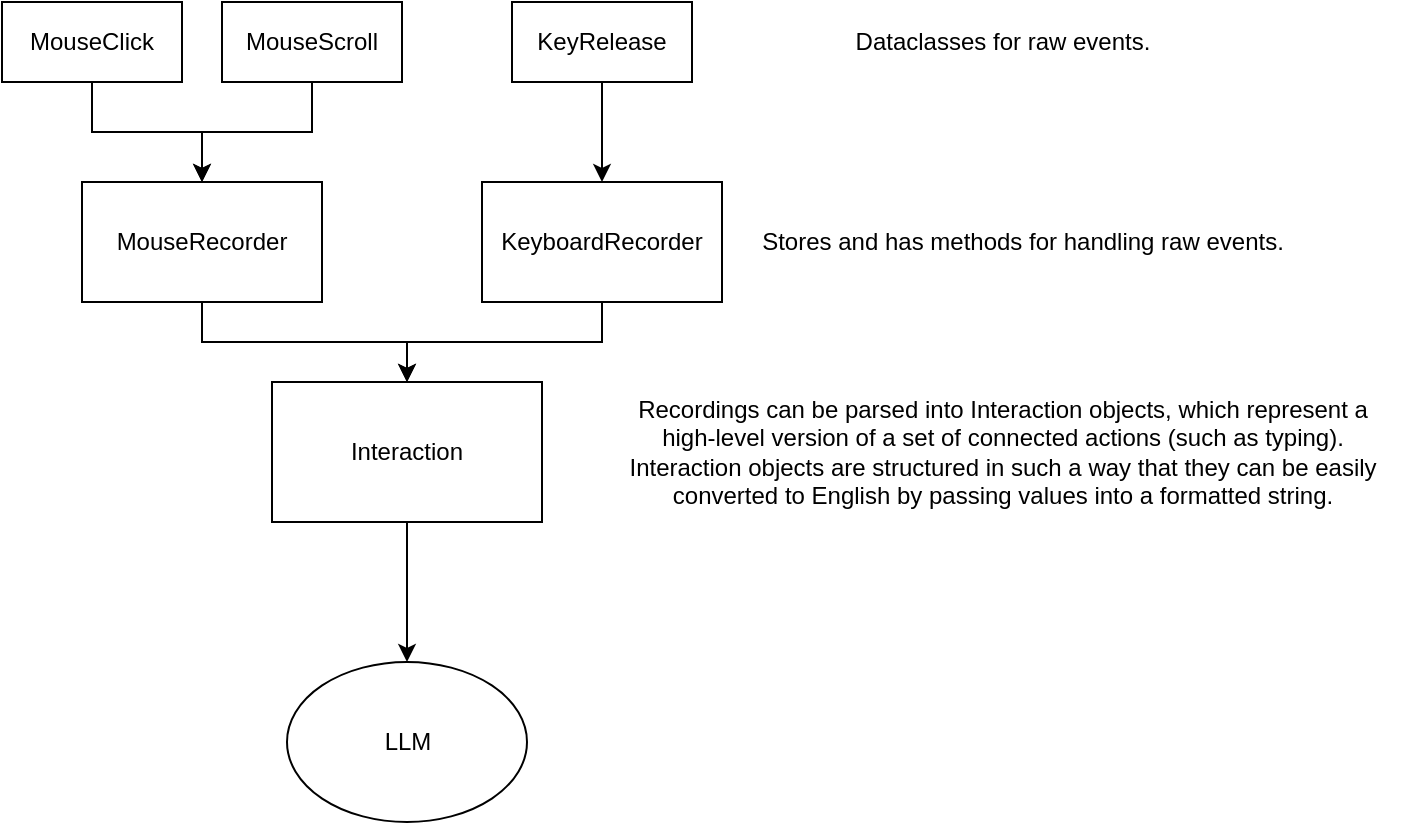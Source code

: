 <mxfile version="22.0.3" type="device">
  <diagram name="Page-1" id="ubDXstVEy7a0KQwrbA6t">
    <mxGraphModel dx="1276" dy="606" grid="1" gridSize="10" guides="1" tooltips="1" connect="1" arrows="1" fold="1" page="1" pageScale="1" pageWidth="827" pageHeight="1169" math="0" shadow="0">
      <root>
        <mxCell id="0" />
        <mxCell id="1" parent="0" />
        <mxCell id="GTU_rNjX-6D29jfX396c-12" style="edgeStyle=orthogonalEdgeStyle;rounded=0;orthogonalLoop=1;jettySize=auto;html=1;" edge="1" parent="1" source="GTU_rNjX-6D29jfX396c-1" target="GTU_rNjX-6D29jfX396c-9">
          <mxGeometry relative="1" as="geometry" />
        </mxCell>
        <mxCell id="GTU_rNjX-6D29jfX396c-1" value="MouseRecorder" style="rounded=0;whiteSpace=wrap;html=1;" vertex="1" parent="1">
          <mxGeometry x="100" y="130" width="120" height="60" as="geometry" />
        </mxCell>
        <mxCell id="GTU_rNjX-6D29jfX396c-13" style="edgeStyle=orthogonalEdgeStyle;rounded=0;orthogonalLoop=1;jettySize=auto;html=1;" edge="1" parent="1" source="GTU_rNjX-6D29jfX396c-2" target="GTU_rNjX-6D29jfX396c-9">
          <mxGeometry relative="1" as="geometry" />
        </mxCell>
        <mxCell id="GTU_rNjX-6D29jfX396c-2" value="KeyboardRecorder" style="rounded=0;whiteSpace=wrap;html=1;" vertex="1" parent="1">
          <mxGeometry x="300" y="130" width="120" height="60" as="geometry" />
        </mxCell>
        <mxCell id="GTU_rNjX-6D29jfX396c-5" style="edgeStyle=orthogonalEdgeStyle;rounded=0;orthogonalLoop=1;jettySize=auto;html=1;exitX=0.5;exitY=1;exitDx=0;exitDy=0;" edge="1" parent="1" source="GTU_rNjX-6D29jfX396c-3" target="GTU_rNjX-6D29jfX396c-1">
          <mxGeometry relative="1" as="geometry" />
        </mxCell>
        <mxCell id="GTU_rNjX-6D29jfX396c-3" value="MouseClick" style="rounded=0;whiteSpace=wrap;html=1;" vertex="1" parent="1">
          <mxGeometry x="60" y="40" width="90" height="40" as="geometry" />
        </mxCell>
        <mxCell id="GTU_rNjX-6D29jfX396c-6" style="edgeStyle=orthogonalEdgeStyle;rounded=0;orthogonalLoop=1;jettySize=auto;html=1;" edge="1" parent="1" source="GTU_rNjX-6D29jfX396c-4" target="GTU_rNjX-6D29jfX396c-1">
          <mxGeometry relative="1" as="geometry" />
        </mxCell>
        <mxCell id="GTU_rNjX-6D29jfX396c-4" value="MouseScroll" style="rounded=0;whiteSpace=wrap;html=1;" vertex="1" parent="1">
          <mxGeometry x="170" y="40" width="90" height="40" as="geometry" />
        </mxCell>
        <mxCell id="GTU_rNjX-6D29jfX396c-8" style="edgeStyle=orthogonalEdgeStyle;rounded=0;orthogonalLoop=1;jettySize=auto;html=1;" edge="1" parent="1" source="GTU_rNjX-6D29jfX396c-7" target="GTU_rNjX-6D29jfX396c-2">
          <mxGeometry relative="1" as="geometry" />
        </mxCell>
        <mxCell id="GTU_rNjX-6D29jfX396c-7" value="KeyRelease" style="rounded=0;whiteSpace=wrap;html=1;" vertex="1" parent="1">
          <mxGeometry x="315" y="40" width="90" height="40" as="geometry" />
        </mxCell>
        <mxCell id="GTU_rNjX-6D29jfX396c-17" style="edgeStyle=orthogonalEdgeStyle;rounded=0;orthogonalLoop=1;jettySize=auto;html=1;" edge="1" parent="1" source="GTU_rNjX-6D29jfX396c-9" target="GTU_rNjX-6D29jfX396c-16">
          <mxGeometry relative="1" as="geometry" />
        </mxCell>
        <mxCell id="GTU_rNjX-6D29jfX396c-9" value="Interaction" style="rounded=0;whiteSpace=wrap;html=1;" vertex="1" parent="1">
          <mxGeometry x="195" y="230" width="135" height="70" as="geometry" />
        </mxCell>
        <mxCell id="GTU_rNjX-6D29jfX396c-10" value="Stores and has methods for handling raw events." style="text;html=1;align=center;verticalAlign=middle;resizable=0;points=[];autosize=1;strokeColor=none;fillColor=none;" vertex="1" parent="1">
          <mxGeometry x="430" y="145" width="280" height="30" as="geometry" />
        </mxCell>
        <mxCell id="GTU_rNjX-6D29jfX396c-11" value="Dataclasses for raw events.&lt;br&gt;" style="text;html=1;align=center;verticalAlign=middle;resizable=0;points=[];autosize=1;strokeColor=none;fillColor=none;" vertex="1" parent="1">
          <mxGeometry x="475" y="45" width="170" height="30" as="geometry" />
        </mxCell>
        <mxCell id="GTU_rNjX-6D29jfX396c-15" value="Recordings can be parsed into Interaction objects, which represent a &lt;br&gt;high-level version of a set of connected actions (such as typing).&lt;br&gt;Interaction objects are structured in such a way that they can be easily&lt;br&gt;converted to English by passing values into a formatted string." style="text;html=1;align=center;verticalAlign=middle;resizable=0;points=[];autosize=1;strokeColor=none;fillColor=none;" vertex="1" parent="1">
          <mxGeometry x="360" y="230" width="400" height="70" as="geometry" />
        </mxCell>
        <mxCell id="GTU_rNjX-6D29jfX396c-16" value="LLM" style="ellipse;whiteSpace=wrap;html=1;" vertex="1" parent="1">
          <mxGeometry x="202.5" y="370" width="120" height="80" as="geometry" />
        </mxCell>
      </root>
    </mxGraphModel>
  </diagram>
</mxfile>
